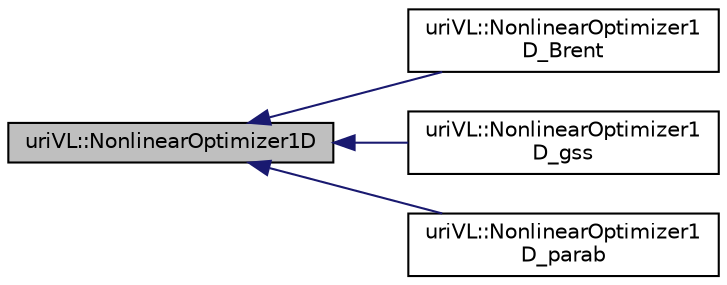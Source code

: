 digraph "uriVL::NonlinearOptimizer1D"
{
  edge [fontname="Helvetica",fontsize="10",labelfontname="Helvetica",labelfontsize="10"];
  node [fontname="Helvetica",fontsize="10",shape=record];
  rankdir="LR";
  Node1 [label="uriVL::NonlinearOptimizer1D",height=0.2,width=0.4,color="black", fillcolor="grey75", style="filled", fontcolor="black"];
  Node1 -> Node2 [dir="back",color="midnightblue",fontsize="10",style="solid",fontname="Helvetica"];
  Node2 [label="uriVL::NonlinearOptimizer1\lD_Brent",height=0.2,width=0.4,color="black", fillcolor="white", style="filled",URL="$classuriVL_1_1NonlinearOptimizer1D__Brent.html",tooltip="1-dimensional optimizer that implements the Brent optimization algorithm (combining parabolic and gol..."];
  Node1 -> Node3 [dir="back",color="midnightblue",fontsize="10",style="solid",fontname="Helvetica"];
  Node3 [label="uriVL::NonlinearOptimizer1\lD_gss",height=0.2,width=0.4,color="black", fillcolor="white", style="filled",URL="$classuriVL_1_1NonlinearOptimizer1D__gss.html",tooltip="1-dimensional optimizerimplementing the golden section search. "];
  Node1 -> Node4 [dir="back",color="midnightblue",fontsize="10",style="solid",fontname="Helvetica"];
  Node4 [label="uriVL::NonlinearOptimizer1\lD_parab",height=0.2,width=0.4,color="black", fillcolor="white", style="filled",URL="$classuriVL_1_1NonlinearOptimizer1D__parab.html",tooltip="1-dimensional optimizer that implements my own version of combining parabolic interposlation and gold..."];
}
